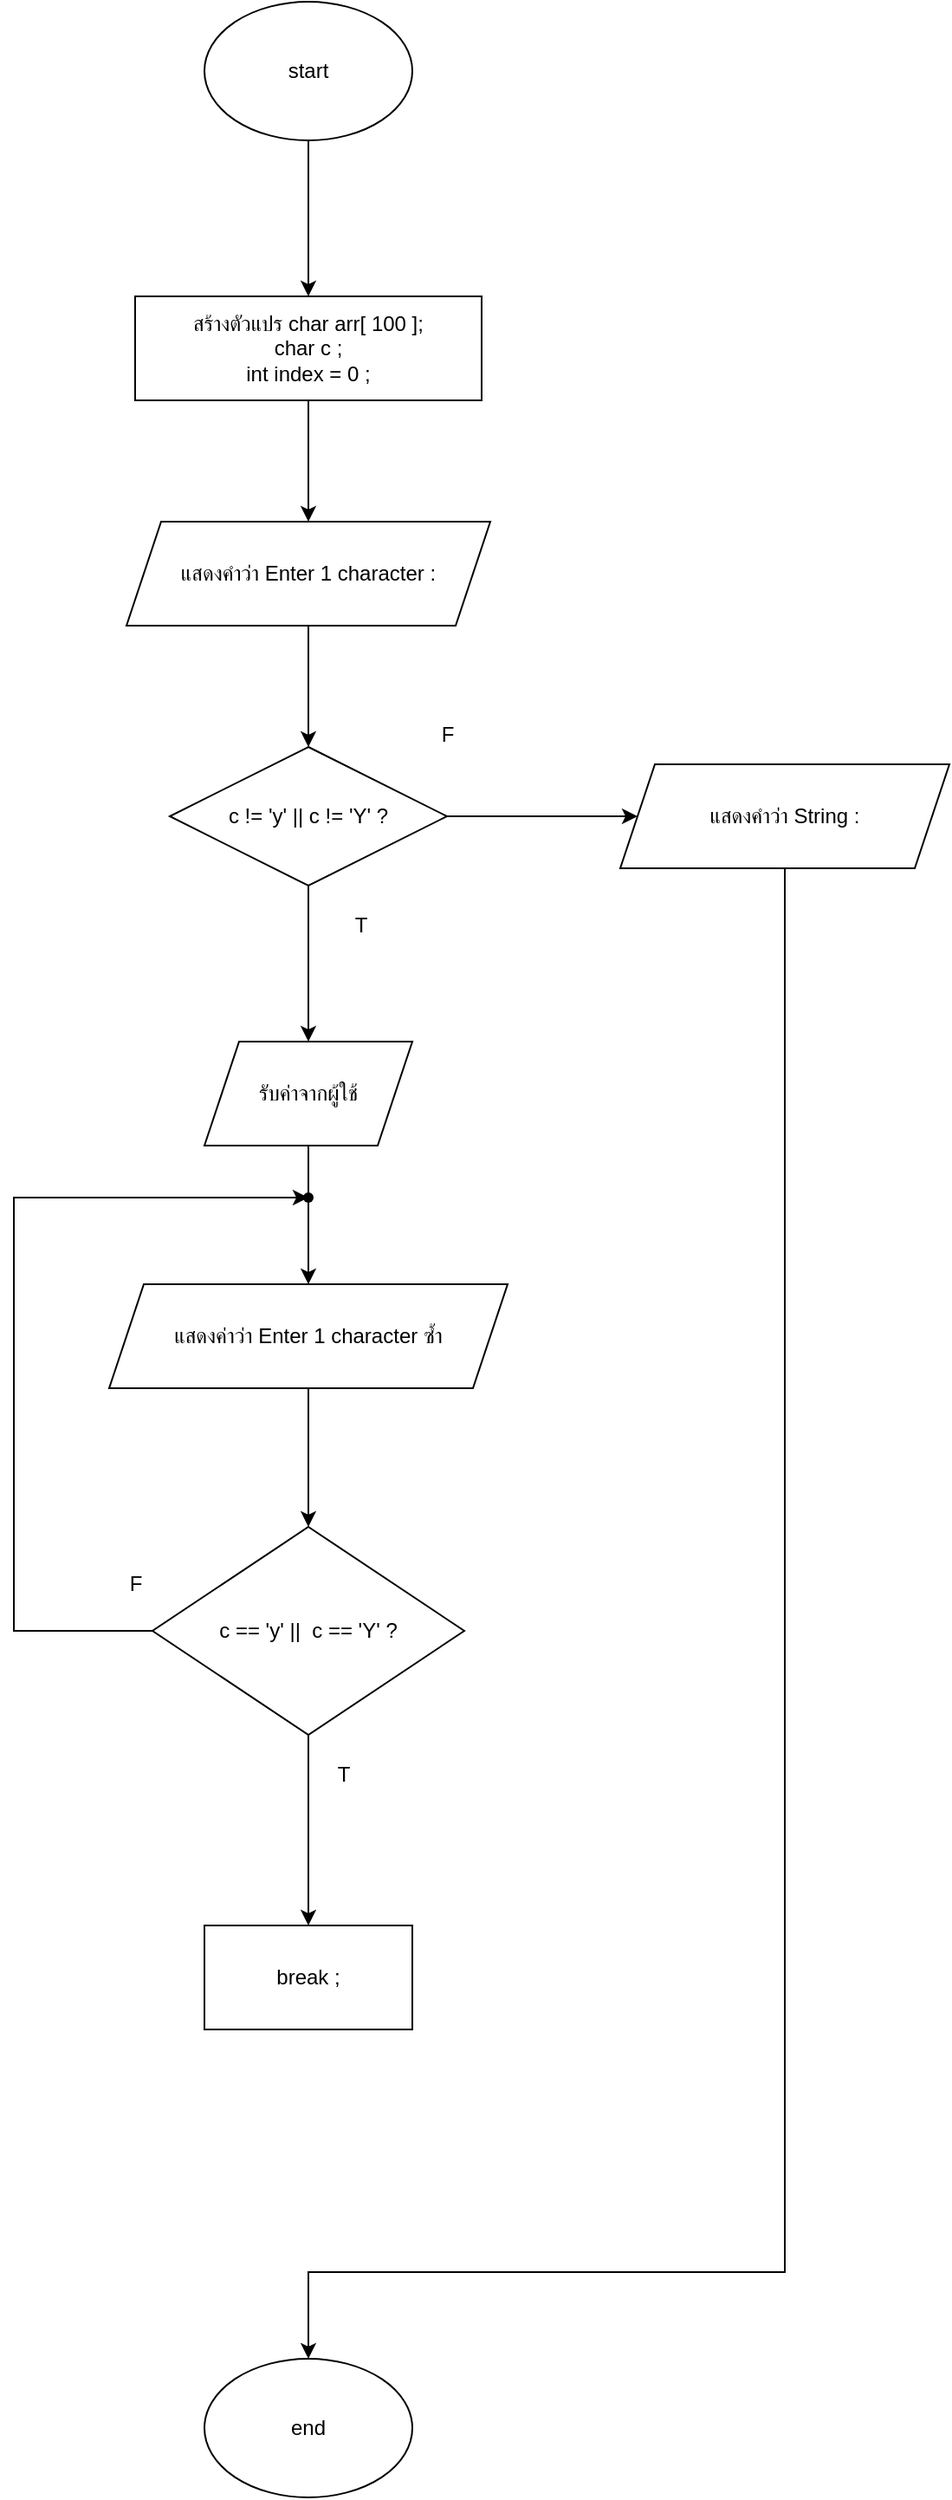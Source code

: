 <mxfile version="25.0.3">
  <diagram name="หน้า-1" id="_r8m-tkBFyFCfnlX5wK8">
    <mxGraphModel dx="1034" dy="446" grid="1" gridSize="10" guides="1" tooltips="1" connect="1" arrows="1" fold="1" page="1" pageScale="1" pageWidth="827" pageHeight="1169" math="0" shadow="0">
      <root>
        <mxCell id="0" />
        <mxCell id="1" parent="0" />
        <mxCell id="gjJDVyokZE2rFaOXEqMd-3" value="" style="edgeStyle=orthogonalEdgeStyle;rounded=0;orthogonalLoop=1;jettySize=auto;html=1;" edge="1" parent="1" source="gjJDVyokZE2rFaOXEqMd-1" target="gjJDVyokZE2rFaOXEqMd-2">
          <mxGeometry relative="1" as="geometry" />
        </mxCell>
        <mxCell id="gjJDVyokZE2rFaOXEqMd-1" value="start" style="ellipse;whiteSpace=wrap;html=1;" vertex="1" parent="1">
          <mxGeometry x="350" y="90" width="120" height="80" as="geometry" />
        </mxCell>
        <mxCell id="gjJDVyokZE2rFaOXEqMd-5" value="" style="edgeStyle=orthogonalEdgeStyle;rounded=0;orthogonalLoop=1;jettySize=auto;html=1;" edge="1" parent="1" source="gjJDVyokZE2rFaOXEqMd-2" target="gjJDVyokZE2rFaOXEqMd-4">
          <mxGeometry relative="1" as="geometry" />
        </mxCell>
        <mxCell id="gjJDVyokZE2rFaOXEqMd-2" value="สร้างตัวแปร char arr[ 100 ];&lt;div&gt;char c ;&lt;/div&gt;&lt;div&gt;int index = 0 ;&lt;/div&gt;" style="whiteSpace=wrap;html=1;" vertex="1" parent="1">
          <mxGeometry x="310" y="260" width="200" height="60" as="geometry" />
        </mxCell>
        <mxCell id="gjJDVyokZE2rFaOXEqMd-7" value="" style="edgeStyle=orthogonalEdgeStyle;rounded=0;orthogonalLoop=1;jettySize=auto;html=1;" edge="1" parent="1" source="gjJDVyokZE2rFaOXEqMd-4" target="gjJDVyokZE2rFaOXEqMd-6">
          <mxGeometry relative="1" as="geometry" />
        </mxCell>
        <mxCell id="gjJDVyokZE2rFaOXEqMd-4" value="แสดงคำว่า Enter 1 character :" style="shape=parallelogram;perimeter=parallelogramPerimeter;whiteSpace=wrap;html=1;fixedSize=1;" vertex="1" parent="1">
          <mxGeometry x="305" y="390" width="210" height="60" as="geometry" />
        </mxCell>
        <mxCell id="gjJDVyokZE2rFaOXEqMd-9" value="" style="edgeStyle=orthogonalEdgeStyle;rounded=0;orthogonalLoop=1;jettySize=auto;html=1;" edge="1" parent="1" source="gjJDVyokZE2rFaOXEqMd-6" target="gjJDVyokZE2rFaOXEqMd-8">
          <mxGeometry relative="1" as="geometry" />
        </mxCell>
        <mxCell id="gjJDVyokZE2rFaOXEqMd-20" value="" style="edgeStyle=orthogonalEdgeStyle;rounded=0;orthogonalLoop=1;jettySize=auto;html=1;" edge="1" parent="1" source="gjJDVyokZE2rFaOXEqMd-6" target="gjJDVyokZE2rFaOXEqMd-19">
          <mxGeometry relative="1" as="geometry" />
        </mxCell>
        <mxCell id="gjJDVyokZE2rFaOXEqMd-6" value="c != &#39;y&#39; || c != &#39;Y&#39; ?" style="rhombus;whiteSpace=wrap;html=1;" vertex="1" parent="1">
          <mxGeometry x="330" y="520" width="160" height="80" as="geometry" />
        </mxCell>
        <mxCell id="gjJDVyokZE2rFaOXEqMd-11" value="" style="edgeStyle=orthogonalEdgeStyle;rounded=0;orthogonalLoop=1;jettySize=auto;html=1;" edge="1" parent="1" source="gjJDVyokZE2rFaOXEqMd-8" target="gjJDVyokZE2rFaOXEqMd-10">
          <mxGeometry relative="1" as="geometry" />
        </mxCell>
        <mxCell id="gjJDVyokZE2rFaOXEqMd-8" value="รับค่าจากผู้ใช้" style="shape=parallelogram;perimeter=parallelogramPerimeter;whiteSpace=wrap;html=1;fixedSize=1;" vertex="1" parent="1">
          <mxGeometry x="350" y="690" width="120" height="60" as="geometry" />
        </mxCell>
        <mxCell id="gjJDVyokZE2rFaOXEqMd-16" value="" style="edgeStyle=orthogonalEdgeStyle;rounded=0;orthogonalLoop=1;jettySize=auto;html=1;" edge="1" parent="1" source="gjJDVyokZE2rFaOXEqMd-10" target="gjJDVyokZE2rFaOXEqMd-15">
          <mxGeometry relative="1" as="geometry" />
        </mxCell>
        <mxCell id="gjJDVyokZE2rFaOXEqMd-10" value="แสดงค่าว่า Enter 1 character ซ้ำ" style="shape=parallelogram;perimeter=parallelogramPerimeter;whiteSpace=wrap;html=1;fixedSize=1;" vertex="1" parent="1">
          <mxGeometry x="295" y="830" width="230" height="60" as="geometry" />
        </mxCell>
        <mxCell id="gjJDVyokZE2rFaOXEqMd-12" value="T" style="text;html=1;align=center;verticalAlign=middle;resizable=0;points=[];autosize=1;strokeColor=none;fillColor=none;" vertex="1" parent="1">
          <mxGeometry x="425" y="608" width="30" height="30" as="geometry" />
        </mxCell>
        <mxCell id="gjJDVyokZE2rFaOXEqMd-18" value="" style="edgeStyle=orthogonalEdgeStyle;rounded=0;orthogonalLoop=1;jettySize=auto;html=1;" edge="1" parent="1" source="gjJDVyokZE2rFaOXEqMd-15" target="gjJDVyokZE2rFaOXEqMd-17">
          <mxGeometry relative="1" as="geometry" />
        </mxCell>
        <mxCell id="gjJDVyokZE2rFaOXEqMd-15" value="c == &#39;y&#39; ||&amp;nbsp; c == &#39;Y&#39; ?" style="rhombus;whiteSpace=wrap;html=1;" vertex="1" parent="1">
          <mxGeometry x="320" y="970" width="180" height="120" as="geometry" />
        </mxCell>
        <mxCell id="gjJDVyokZE2rFaOXEqMd-17" value="break ;" style="whiteSpace=wrap;html=1;" vertex="1" parent="1">
          <mxGeometry x="350" y="1200" width="120" height="60" as="geometry" />
        </mxCell>
        <mxCell id="gjJDVyokZE2rFaOXEqMd-27" style="edgeStyle=orthogonalEdgeStyle;rounded=0;orthogonalLoop=1;jettySize=auto;html=1;exitX=0.5;exitY=1;exitDx=0;exitDy=0;" edge="1" parent="1" source="gjJDVyokZE2rFaOXEqMd-19" target="gjJDVyokZE2rFaOXEqMd-26">
          <mxGeometry relative="1" as="geometry">
            <Array as="points">
              <mxPoint x="685" y="1400" />
            </Array>
          </mxGeometry>
        </mxCell>
        <mxCell id="gjJDVyokZE2rFaOXEqMd-19" value="แสดงคำว่า String :" style="shape=parallelogram;perimeter=parallelogramPerimeter;whiteSpace=wrap;html=1;fixedSize=1;" vertex="1" parent="1">
          <mxGeometry x="590" y="530" width="190" height="60" as="geometry" />
        </mxCell>
        <mxCell id="gjJDVyokZE2rFaOXEqMd-21" value="F" style="text;html=1;align=center;verticalAlign=middle;resizable=0;points=[];autosize=1;strokeColor=none;fillColor=none;" vertex="1" parent="1">
          <mxGeometry x="475" y="498" width="30" height="30" as="geometry" />
        </mxCell>
        <mxCell id="gjJDVyokZE2rFaOXEqMd-22" value="" style="shape=waypoint;sketch=0;fillStyle=solid;size=6;pointerEvents=1;points=[];fillColor=none;resizable=0;rotatable=0;perimeter=centerPerimeter;snapToPoint=1;" vertex="1" parent="1">
          <mxGeometry x="400" y="770" width="20" height="20" as="geometry" />
        </mxCell>
        <mxCell id="gjJDVyokZE2rFaOXEqMd-23" style="edgeStyle=orthogonalEdgeStyle;rounded=0;orthogonalLoop=1;jettySize=auto;html=1;exitX=0;exitY=0.5;exitDx=0;exitDy=0;entryX=0.2;entryY=0.65;entryDx=0;entryDy=0;entryPerimeter=0;" edge="1" parent="1" source="gjJDVyokZE2rFaOXEqMd-15" target="gjJDVyokZE2rFaOXEqMd-22">
          <mxGeometry relative="1" as="geometry">
            <Array as="points">
              <mxPoint x="240" y="1030" />
              <mxPoint x="240" y="780" />
            </Array>
          </mxGeometry>
        </mxCell>
        <mxCell id="gjJDVyokZE2rFaOXEqMd-24" value="F" style="text;html=1;align=center;verticalAlign=middle;resizable=0;points=[];autosize=1;strokeColor=none;fillColor=none;" vertex="1" parent="1">
          <mxGeometry x="295" y="988" width="30" height="30" as="geometry" />
        </mxCell>
        <mxCell id="gjJDVyokZE2rFaOXEqMd-25" value="T" style="text;html=1;align=center;verticalAlign=middle;resizable=0;points=[];autosize=1;strokeColor=none;fillColor=none;" vertex="1" parent="1">
          <mxGeometry x="415" y="1098" width="30" height="30" as="geometry" />
        </mxCell>
        <mxCell id="gjJDVyokZE2rFaOXEqMd-26" value="end" style="ellipse;whiteSpace=wrap;html=1;" vertex="1" parent="1">
          <mxGeometry x="350" y="1450" width="120" height="80" as="geometry" />
        </mxCell>
      </root>
    </mxGraphModel>
  </diagram>
</mxfile>
